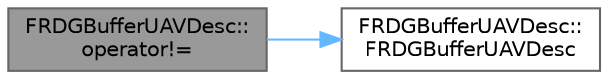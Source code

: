 digraph "FRDGBufferUAVDesc::operator!="
{
 // INTERACTIVE_SVG=YES
 // LATEX_PDF_SIZE
  bgcolor="transparent";
  edge [fontname=Helvetica,fontsize=10,labelfontname=Helvetica,labelfontsize=10];
  node [fontname=Helvetica,fontsize=10,shape=box,height=0.2,width=0.4];
  rankdir="LR";
  Node1 [id="Node000001",label="FRDGBufferUAVDesc::\loperator!=",height=0.2,width=0.4,color="gray40", fillcolor="grey60", style="filled", fontcolor="black",tooltip=" "];
  Node1 -> Node2 [id="edge1_Node000001_Node000002",color="steelblue1",style="solid",tooltip=" "];
  Node2 [id="Node000002",label="FRDGBufferUAVDesc::\lFRDGBufferUAVDesc",height=0.2,width=0.4,color="grey40", fillcolor="white", style="filled",URL="$d8/d40/structFRDGBufferUAVDesc.html#ac3d183391fb286120d129db175daf8b9",tooltip=" "];
}
